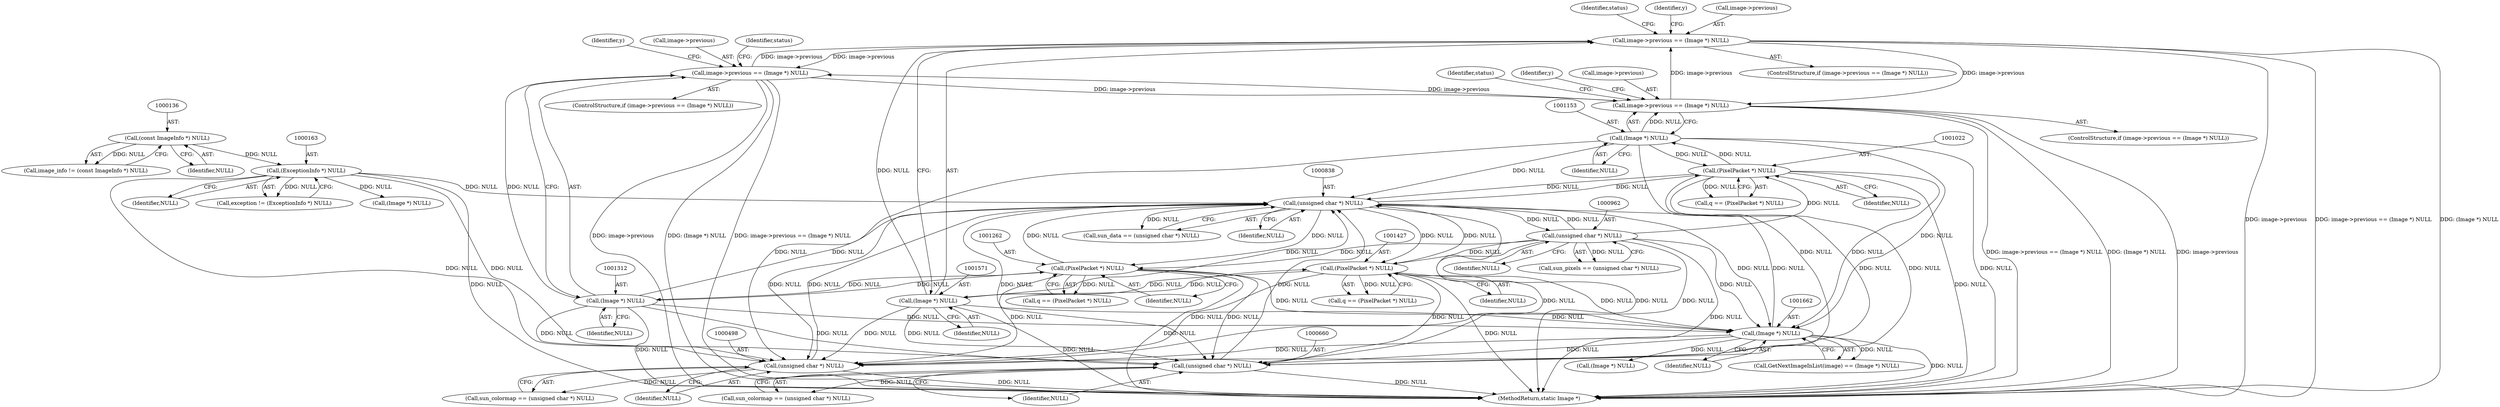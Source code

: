 digraph "0_ImageMagick_f6e9d0d9955e85bdd7540b251cd50d598dacc5e6_59@pointer" {
"1001566" [label="(Call,image->previous == (Image *) NULL)"];
"1001307" [label="(Call,image->previous == (Image *) NULL)"];
"1001566" [label="(Call,image->previous == (Image *) NULL)"];
"1001148" [label="(Call,image->previous == (Image *) NULL)"];
"1001152" [label="(Call,(Image *) NULL)"];
"1001021" [label="(Call,(PixelPacket *) NULL)"];
"1000837" [label="(Call,(unsigned char *) NULL)"];
"1000162" [label="(Call,(ExceptionInfo *) NULL)"];
"1000135" [label="(Call,(const ImageInfo *) NULL)"];
"1000659" [label="(Call,(unsigned char *) NULL)"];
"1001261" [label="(Call,(PixelPacket *) NULL)"];
"1001311" [label="(Call,(Image *) NULL)"];
"1000961" [label="(Call,(unsigned char *) NULL)"];
"1001570" [label="(Call,(Image *) NULL)"];
"1001426" [label="(Call,(PixelPacket *) NULL)"];
"1001661" [label="(Call,(Image *) NULL)"];
"1000497" [label="(Call,(unsigned char *) NULL)"];
"1001703" [label="(MethodReturn,static Image *)"];
"1001154" [label="(Identifier,NULL)"];
"1001261" [label="(Call,(PixelPacket *) NULL)"];
"1001157" [label="(Identifier,status)"];
"1000837" [label="(Call,(unsigned char *) NULL)"];
"1000164" [label="(Identifier,NULL)"];
"1001566" [label="(Call,image->previous == (Image *) NULL)"];
"1001023" [label="(Identifier,NULL)"];
"1001152" [label="(Call,(Image *) NULL)"];
"1000835" [label="(Call,sun_data == (unsigned char *) NULL)"];
"1001575" [label="(Identifier,status)"];
"1001019" [label="(Call,q == (PixelPacket *) NULL)"];
"1000659" [label="(Call,(unsigned char *) NULL)"];
"1001021" [label="(Call,(PixelPacket *) NULL)"];
"1001245" [label="(Identifier,y)"];
"1000160" [label="(Call,exception != (ExceptionInfo *) NULL)"];
"1000192" [label="(Call,(Image *) NULL)"];
"1001565" [label="(ControlStructure,if (image->previous == (Image *) NULL))"];
"1000959" [label="(Call,sun_pixels == (unsigned char *) NULL)"];
"1001005" [label="(Identifier,y)"];
"1001263" [label="(Identifier,NULL)"];
"1000839" [label="(Identifier,NULL)"];
"1000495" [label="(Call,sun_colormap == (unsigned char *) NULL)"];
"1001148" [label="(Call,image->previous == (Image *) NULL)"];
"1001308" [label="(Call,image->previous)"];
"1000133" [label="(Call,image_info != (const ImageInfo *) NULL)"];
"1001658" [label="(Call,GetNextImageInList(image) == (Image *) NULL)"];
"1001661" [label="(Call,(Image *) NULL)"];
"1000657" [label="(Call,sun_colormap == (unsigned char *) NULL)"];
"1001428" [label="(Identifier,NULL)"];
"1001316" [label="(Identifier,status)"];
"1001410" [label="(Identifier,y)"];
"1001570" [label="(Call,(Image *) NULL)"];
"1001426" [label="(Call,(PixelPacket *) NULL)"];
"1001313" [label="(Identifier,NULL)"];
"1000499" [label="(Identifier,NULL)"];
"1000963" [label="(Identifier,NULL)"];
"1001572" [label="(Identifier,NULL)"];
"1001670" [label="(Call,(Image *) NULL)"];
"1000661" [label="(Identifier,NULL)"];
"1001307" [label="(Call,image->previous == (Image *) NULL)"];
"1001311" [label="(Call,(Image *) NULL)"];
"1001306" [label="(ControlStructure,if (image->previous == (Image *) NULL))"];
"1000137" [label="(Identifier,NULL)"];
"1000162" [label="(Call,(ExceptionInfo *) NULL)"];
"1001259" [label="(Call,q == (PixelPacket *) NULL)"];
"1001147" [label="(ControlStructure,if (image->previous == (Image *) NULL))"];
"1001567" [label="(Call,image->previous)"];
"1000497" [label="(Call,(unsigned char *) NULL)"];
"1000135" [label="(Call,(const ImageInfo *) NULL)"];
"1000961" [label="(Call,(unsigned char *) NULL)"];
"1001663" [label="(Identifier,NULL)"];
"1001149" [label="(Call,image->previous)"];
"1001424" [label="(Call,q == (PixelPacket *) NULL)"];
"1001566" -> "1001565"  [label="AST: "];
"1001566" -> "1001570"  [label="CFG: "];
"1001567" -> "1001566"  [label="AST: "];
"1001570" -> "1001566"  [label="AST: "];
"1001575" -> "1001566"  [label="CFG: "];
"1001410" -> "1001566"  [label="CFG: "];
"1001566" -> "1001703"  [label="DDG: image->previous"];
"1001566" -> "1001703"  [label="DDG: image->previous == (Image *) NULL"];
"1001566" -> "1001703"  [label="DDG: (Image *) NULL"];
"1001566" -> "1001148"  [label="DDG: image->previous"];
"1001566" -> "1001307"  [label="DDG: image->previous"];
"1001307" -> "1001566"  [label="DDG: image->previous"];
"1001148" -> "1001566"  [label="DDG: image->previous"];
"1001570" -> "1001566"  [label="DDG: NULL"];
"1001307" -> "1001306"  [label="AST: "];
"1001307" -> "1001311"  [label="CFG: "];
"1001308" -> "1001307"  [label="AST: "];
"1001311" -> "1001307"  [label="AST: "];
"1001316" -> "1001307"  [label="CFG: "];
"1001245" -> "1001307"  [label="CFG: "];
"1001307" -> "1001703"  [label="DDG: image->previous"];
"1001307" -> "1001703"  [label="DDG: (Image *) NULL"];
"1001307" -> "1001703"  [label="DDG: image->previous == (Image *) NULL"];
"1001307" -> "1001148"  [label="DDG: image->previous"];
"1001148" -> "1001307"  [label="DDG: image->previous"];
"1001311" -> "1001307"  [label="DDG: NULL"];
"1001148" -> "1001147"  [label="AST: "];
"1001148" -> "1001152"  [label="CFG: "];
"1001149" -> "1001148"  [label="AST: "];
"1001152" -> "1001148"  [label="AST: "];
"1001157" -> "1001148"  [label="CFG: "];
"1001005" -> "1001148"  [label="CFG: "];
"1001148" -> "1001703"  [label="DDG: image->previous == (Image *) NULL"];
"1001148" -> "1001703"  [label="DDG: (Image *) NULL"];
"1001148" -> "1001703"  [label="DDG: image->previous"];
"1001152" -> "1001148"  [label="DDG: NULL"];
"1001152" -> "1001154"  [label="CFG: "];
"1001153" -> "1001152"  [label="AST: "];
"1001154" -> "1001152"  [label="AST: "];
"1001152" -> "1001703"  [label="DDG: NULL"];
"1001152" -> "1000497"  [label="DDG: NULL"];
"1001152" -> "1000659"  [label="DDG: NULL"];
"1001152" -> "1000837"  [label="DDG: NULL"];
"1001152" -> "1001021"  [label="DDG: NULL"];
"1001021" -> "1001152"  [label="DDG: NULL"];
"1001152" -> "1001661"  [label="DDG: NULL"];
"1001021" -> "1001019"  [label="AST: "];
"1001021" -> "1001023"  [label="CFG: "];
"1001022" -> "1001021"  [label="AST: "];
"1001023" -> "1001021"  [label="AST: "];
"1001019" -> "1001021"  [label="CFG: "];
"1001021" -> "1001703"  [label="DDG: NULL"];
"1001021" -> "1000497"  [label="DDG: NULL"];
"1001021" -> "1000659"  [label="DDG: NULL"];
"1001021" -> "1000837"  [label="DDG: NULL"];
"1001021" -> "1001019"  [label="DDG: NULL"];
"1000837" -> "1001021"  [label="DDG: NULL"];
"1000961" -> "1001021"  [label="DDG: NULL"];
"1001021" -> "1001661"  [label="DDG: NULL"];
"1000837" -> "1000835"  [label="AST: "];
"1000837" -> "1000839"  [label="CFG: "];
"1000838" -> "1000837"  [label="AST: "];
"1000839" -> "1000837"  [label="AST: "];
"1000835" -> "1000837"  [label="CFG: "];
"1000837" -> "1001703"  [label="DDG: NULL"];
"1000837" -> "1000497"  [label="DDG: NULL"];
"1000837" -> "1000659"  [label="DDG: NULL"];
"1000837" -> "1000835"  [label="DDG: NULL"];
"1000162" -> "1000837"  [label="DDG: NULL"];
"1000659" -> "1000837"  [label="DDG: NULL"];
"1001261" -> "1000837"  [label="DDG: NULL"];
"1001570" -> "1000837"  [label="DDG: NULL"];
"1000497" -> "1000837"  [label="DDG: NULL"];
"1001661" -> "1000837"  [label="DDG: NULL"];
"1001426" -> "1000837"  [label="DDG: NULL"];
"1001311" -> "1000837"  [label="DDG: NULL"];
"1000961" -> "1000837"  [label="DDG: NULL"];
"1000837" -> "1000961"  [label="DDG: NULL"];
"1000837" -> "1001261"  [label="DDG: NULL"];
"1000837" -> "1001426"  [label="DDG: NULL"];
"1000837" -> "1001661"  [label="DDG: NULL"];
"1000162" -> "1000160"  [label="AST: "];
"1000162" -> "1000164"  [label="CFG: "];
"1000163" -> "1000162"  [label="AST: "];
"1000164" -> "1000162"  [label="AST: "];
"1000160" -> "1000162"  [label="CFG: "];
"1000162" -> "1001703"  [label="DDG: NULL"];
"1000162" -> "1000160"  [label="DDG: NULL"];
"1000135" -> "1000162"  [label="DDG: NULL"];
"1000162" -> "1000192"  [label="DDG: NULL"];
"1000162" -> "1000497"  [label="DDG: NULL"];
"1000162" -> "1000659"  [label="DDG: NULL"];
"1000135" -> "1000133"  [label="AST: "];
"1000135" -> "1000137"  [label="CFG: "];
"1000136" -> "1000135"  [label="AST: "];
"1000137" -> "1000135"  [label="AST: "];
"1000133" -> "1000135"  [label="CFG: "];
"1000135" -> "1000133"  [label="DDG: NULL"];
"1000659" -> "1000657"  [label="AST: "];
"1000659" -> "1000661"  [label="CFG: "];
"1000660" -> "1000659"  [label="AST: "];
"1000661" -> "1000659"  [label="AST: "];
"1000657" -> "1000659"  [label="CFG: "];
"1000659" -> "1001703"  [label="DDG: NULL"];
"1000659" -> "1000657"  [label="DDG: NULL"];
"1001261" -> "1000659"  [label="DDG: NULL"];
"1001570" -> "1000659"  [label="DDG: NULL"];
"1001661" -> "1000659"  [label="DDG: NULL"];
"1001426" -> "1000659"  [label="DDG: NULL"];
"1001311" -> "1000659"  [label="DDG: NULL"];
"1000961" -> "1000659"  [label="DDG: NULL"];
"1001261" -> "1001259"  [label="AST: "];
"1001261" -> "1001263"  [label="CFG: "];
"1001262" -> "1001261"  [label="AST: "];
"1001263" -> "1001261"  [label="AST: "];
"1001259" -> "1001261"  [label="CFG: "];
"1001261" -> "1001703"  [label="DDG: NULL"];
"1001261" -> "1000497"  [label="DDG: NULL"];
"1001261" -> "1001259"  [label="DDG: NULL"];
"1001311" -> "1001261"  [label="DDG: NULL"];
"1000961" -> "1001261"  [label="DDG: NULL"];
"1001261" -> "1001311"  [label="DDG: NULL"];
"1001261" -> "1001661"  [label="DDG: NULL"];
"1001311" -> "1001313"  [label="CFG: "];
"1001312" -> "1001311"  [label="AST: "];
"1001313" -> "1001311"  [label="AST: "];
"1001311" -> "1001703"  [label="DDG: NULL"];
"1001311" -> "1000497"  [label="DDG: NULL"];
"1001311" -> "1001661"  [label="DDG: NULL"];
"1000961" -> "1000959"  [label="AST: "];
"1000961" -> "1000963"  [label="CFG: "];
"1000962" -> "1000961"  [label="AST: "];
"1000963" -> "1000961"  [label="AST: "];
"1000959" -> "1000961"  [label="CFG: "];
"1000961" -> "1001703"  [label="DDG: NULL"];
"1000961" -> "1000497"  [label="DDG: NULL"];
"1000961" -> "1000959"  [label="DDG: NULL"];
"1000961" -> "1001426"  [label="DDG: NULL"];
"1000961" -> "1001661"  [label="DDG: NULL"];
"1001570" -> "1001572"  [label="CFG: "];
"1001571" -> "1001570"  [label="AST: "];
"1001572" -> "1001570"  [label="AST: "];
"1001570" -> "1001703"  [label="DDG: NULL"];
"1001570" -> "1000497"  [label="DDG: NULL"];
"1001570" -> "1001426"  [label="DDG: NULL"];
"1001426" -> "1001570"  [label="DDG: NULL"];
"1001570" -> "1001661"  [label="DDG: NULL"];
"1001426" -> "1001424"  [label="AST: "];
"1001426" -> "1001428"  [label="CFG: "];
"1001427" -> "1001426"  [label="AST: "];
"1001428" -> "1001426"  [label="AST: "];
"1001424" -> "1001426"  [label="CFG: "];
"1001426" -> "1001703"  [label="DDG: NULL"];
"1001426" -> "1000497"  [label="DDG: NULL"];
"1001426" -> "1001424"  [label="DDG: NULL"];
"1001426" -> "1001661"  [label="DDG: NULL"];
"1001661" -> "1001658"  [label="AST: "];
"1001661" -> "1001663"  [label="CFG: "];
"1001662" -> "1001661"  [label="AST: "];
"1001663" -> "1001661"  [label="AST: "];
"1001658" -> "1001661"  [label="CFG: "];
"1001661" -> "1001703"  [label="DDG: NULL"];
"1001661" -> "1000497"  [label="DDG: NULL"];
"1001661" -> "1001658"  [label="DDG: NULL"];
"1001661" -> "1001670"  [label="DDG: NULL"];
"1000497" -> "1000495"  [label="AST: "];
"1000497" -> "1000499"  [label="CFG: "];
"1000498" -> "1000497"  [label="AST: "];
"1000499" -> "1000497"  [label="AST: "];
"1000495" -> "1000497"  [label="CFG: "];
"1000497" -> "1001703"  [label="DDG: NULL"];
"1000497" -> "1000495"  [label="DDG: NULL"];
}
